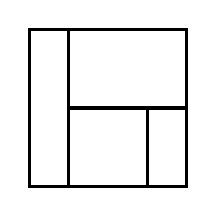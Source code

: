 \begin{tikzpicture}[very thick, scale=.5]
    \draw (0,0) rectangle (1,4);
    \draw (1,2) rectangle (4,4);
    \draw (1,0) rectangle (3,2);
    \draw (3,0) rectangle (4,2);
\end{tikzpicture}
